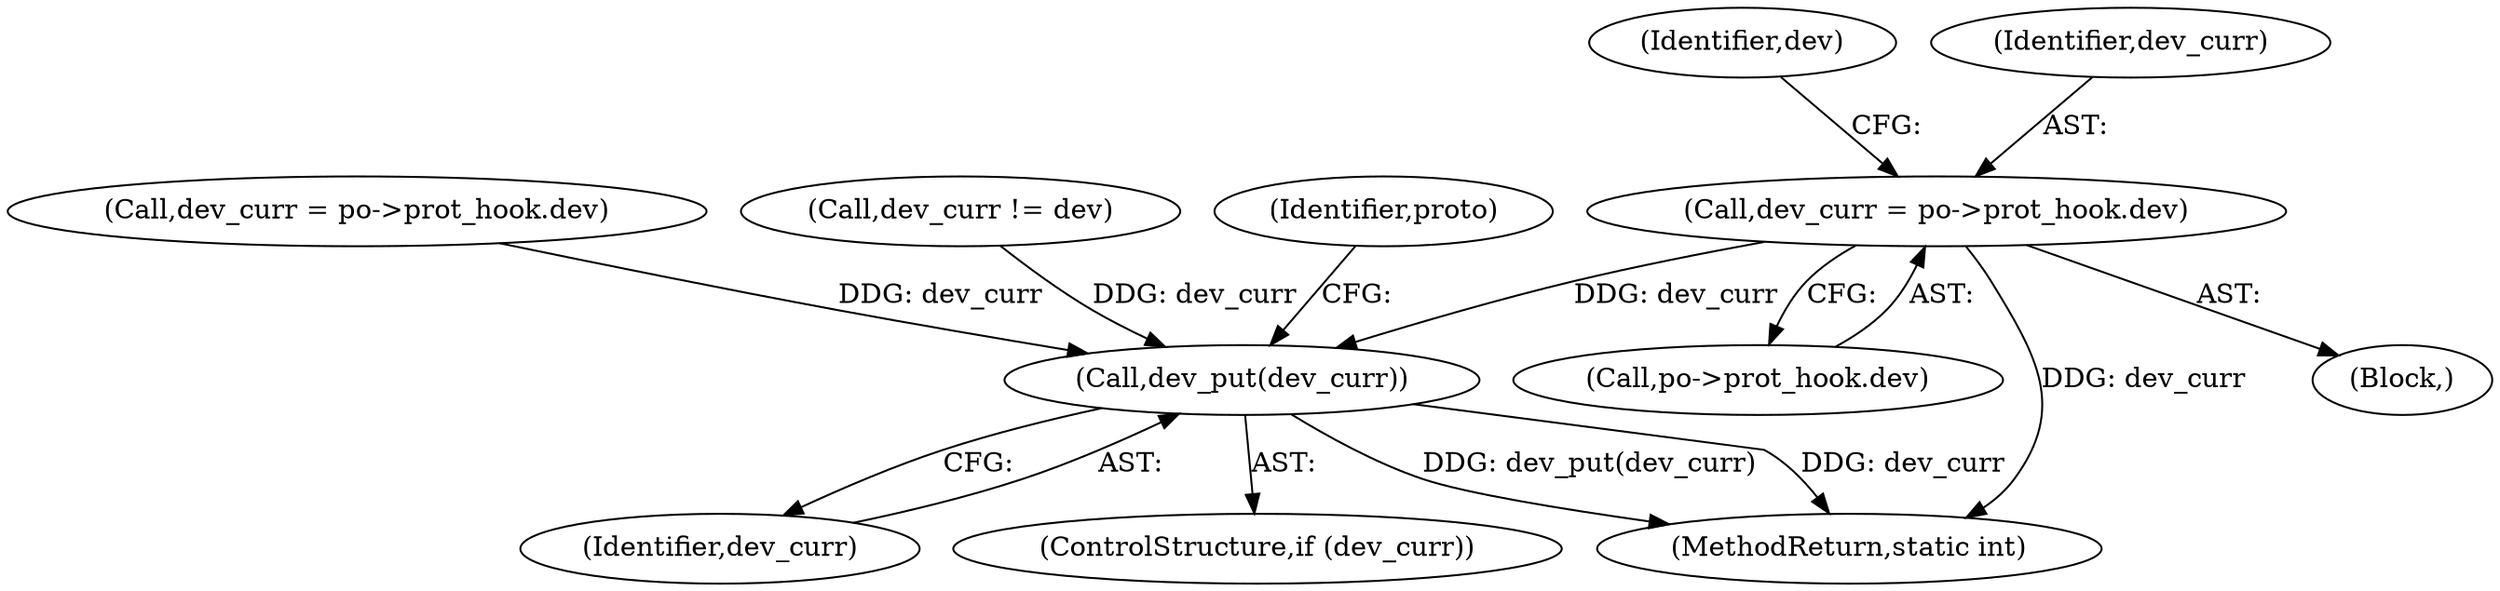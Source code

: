 digraph "0_linux_4971613c1639d8e5f102c4e797c3bf8f83a5a69e@pointer" {
"1000218" [label="(Call,dev_curr = po->prot_hook.dev)"];
"1000293" [label="(Call,dev_put(dev_curr))"];
"1000343" [label="(MethodReturn,static int)"];
"1000294" [label="(Identifier,dev_curr)"];
"1000293" [label="(Call,dev_put(dev_curr))"];
"1000189" [label="(Call,dev_curr = po->prot_hook.dev)"];
"1000212" [label="(Block,)"];
"1000226" [label="(Identifier,dev)"];
"1000202" [label="(Call,dev_curr != dev)"];
"1000291" [label="(ControlStructure,if (dev_curr))"];
"1000219" [label="(Identifier,dev_curr)"];
"1000220" [label="(Call,po->prot_hook.dev)"];
"1000218" [label="(Call,dev_curr = po->prot_hook.dev)"];
"1000298" [label="(Identifier,proto)"];
"1000218" -> "1000212"  [label="AST: "];
"1000218" -> "1000220"  [label="CFG: "];
"1000219" -> "1000218"  [label="AST: "];
"1000220" -> "1000218"  [label="AST: "];
"1000226" -> "1000218"  [label="CFG: "];
"1000218" -> "1000343"  [label="DDG: dev_curr"];
"1000218" -> "1000293"  [label="DDG: dev_curr"];
"1000293" -> "1000291"  [label="AST: "];
"1000293" -> "1000294"  [label="CFG: "];
"1000294" -> "1000293"  [label="AST: "];
"1000298" -> "1000293"  [label="CFG: "];
"1000293" -> "1000343"  [label="DDG: dev_curr"];
"1000293" -> "1000343"  [label="DDG: dev_put(dev_curr)"];
"1000189" -> "1000293"  [label="DDG: dev_curr"];
"1000202" -> "1000293"  [label="DDG: dev_curr"];
}

